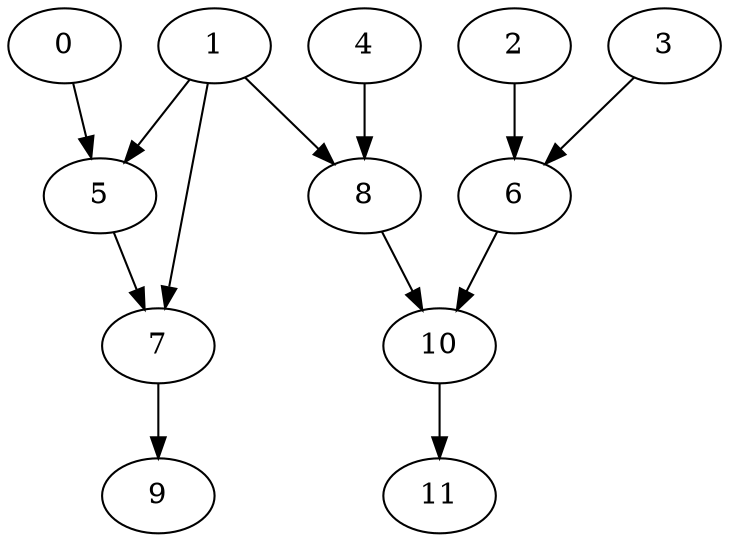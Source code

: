 strict digraph "" {
	0	[layer=1];
	5	[layer=2];
	0 -> 5;
	1	[layer=1];
	1 -> 5;
	8	[layer=2];
	1 -> 8;
	7	[layer=3];
	1 -> 7;
	2	[layer=1];
	6	[layer=2];
	2 -> 6;
	3	[layer=1];
	3 -> 6;
	4	[layer=1];
	4 -> 8;
	5 -> 7;
	10	[layer=3];
	6 -> 10;
	8 -> 10;
	9	[layer=4];
	7 -> 9;
	11	[layer=5];
	10 -> 11;
}
